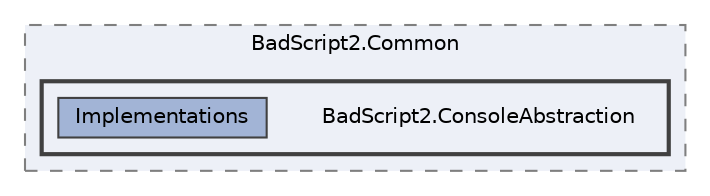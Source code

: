 digraph "src/BadScript2.Common/BadScript2.ConsoleAbstraction"
{
 // LATEX_PDF_SIZE
  bgcolor="transparent";
  edge [fontname=Helvetica,fontsize=10,labelfontname=Helvetica,labelfontsize=10];
  node [fontname=Helvetica,fontsize=10,shape=box,height=0.2,width=0.4];
  compound=true
  subgraph clusterdir_34ee47b9c46f9fcb00928672e0609e64 {
    graph [ bgcolor="#edf0f7", pencolor="grey50", label="BadScript2.Common", fontname=Helvetica,fontsize=10 style="filled,dashed", URL="dir_34ee47b9c46f9fcb00928672e0609e64.html",tooltip=""]
  subgraph clusterdir_6965cfbd22ca92055f8b21a9053779a0 {
    graph [ bgcolor="#edf0f7", pencolor="grey25", label="", fontname=Helvetica,fontsize=10 style="filled,bold", URL="dir_6965cfbd22ca92055f8b21a9053779a0.html",tooltip=""]
    dir_6965cfbd22ca92055f8b21a9053779a0 [shape=plaintext, label="BadScript2.ConsoleAbstraction"];
  dir_e1ee9ab3398394cef2f7a8d91088bb86 [label="Implementations", fillcolor="#a2b4d6", color="grey25", style="filled", URL="dir_e1ee9ab3398394cef2f7a8d91088bb86.html",tooltip=""];
  }
  }
}
